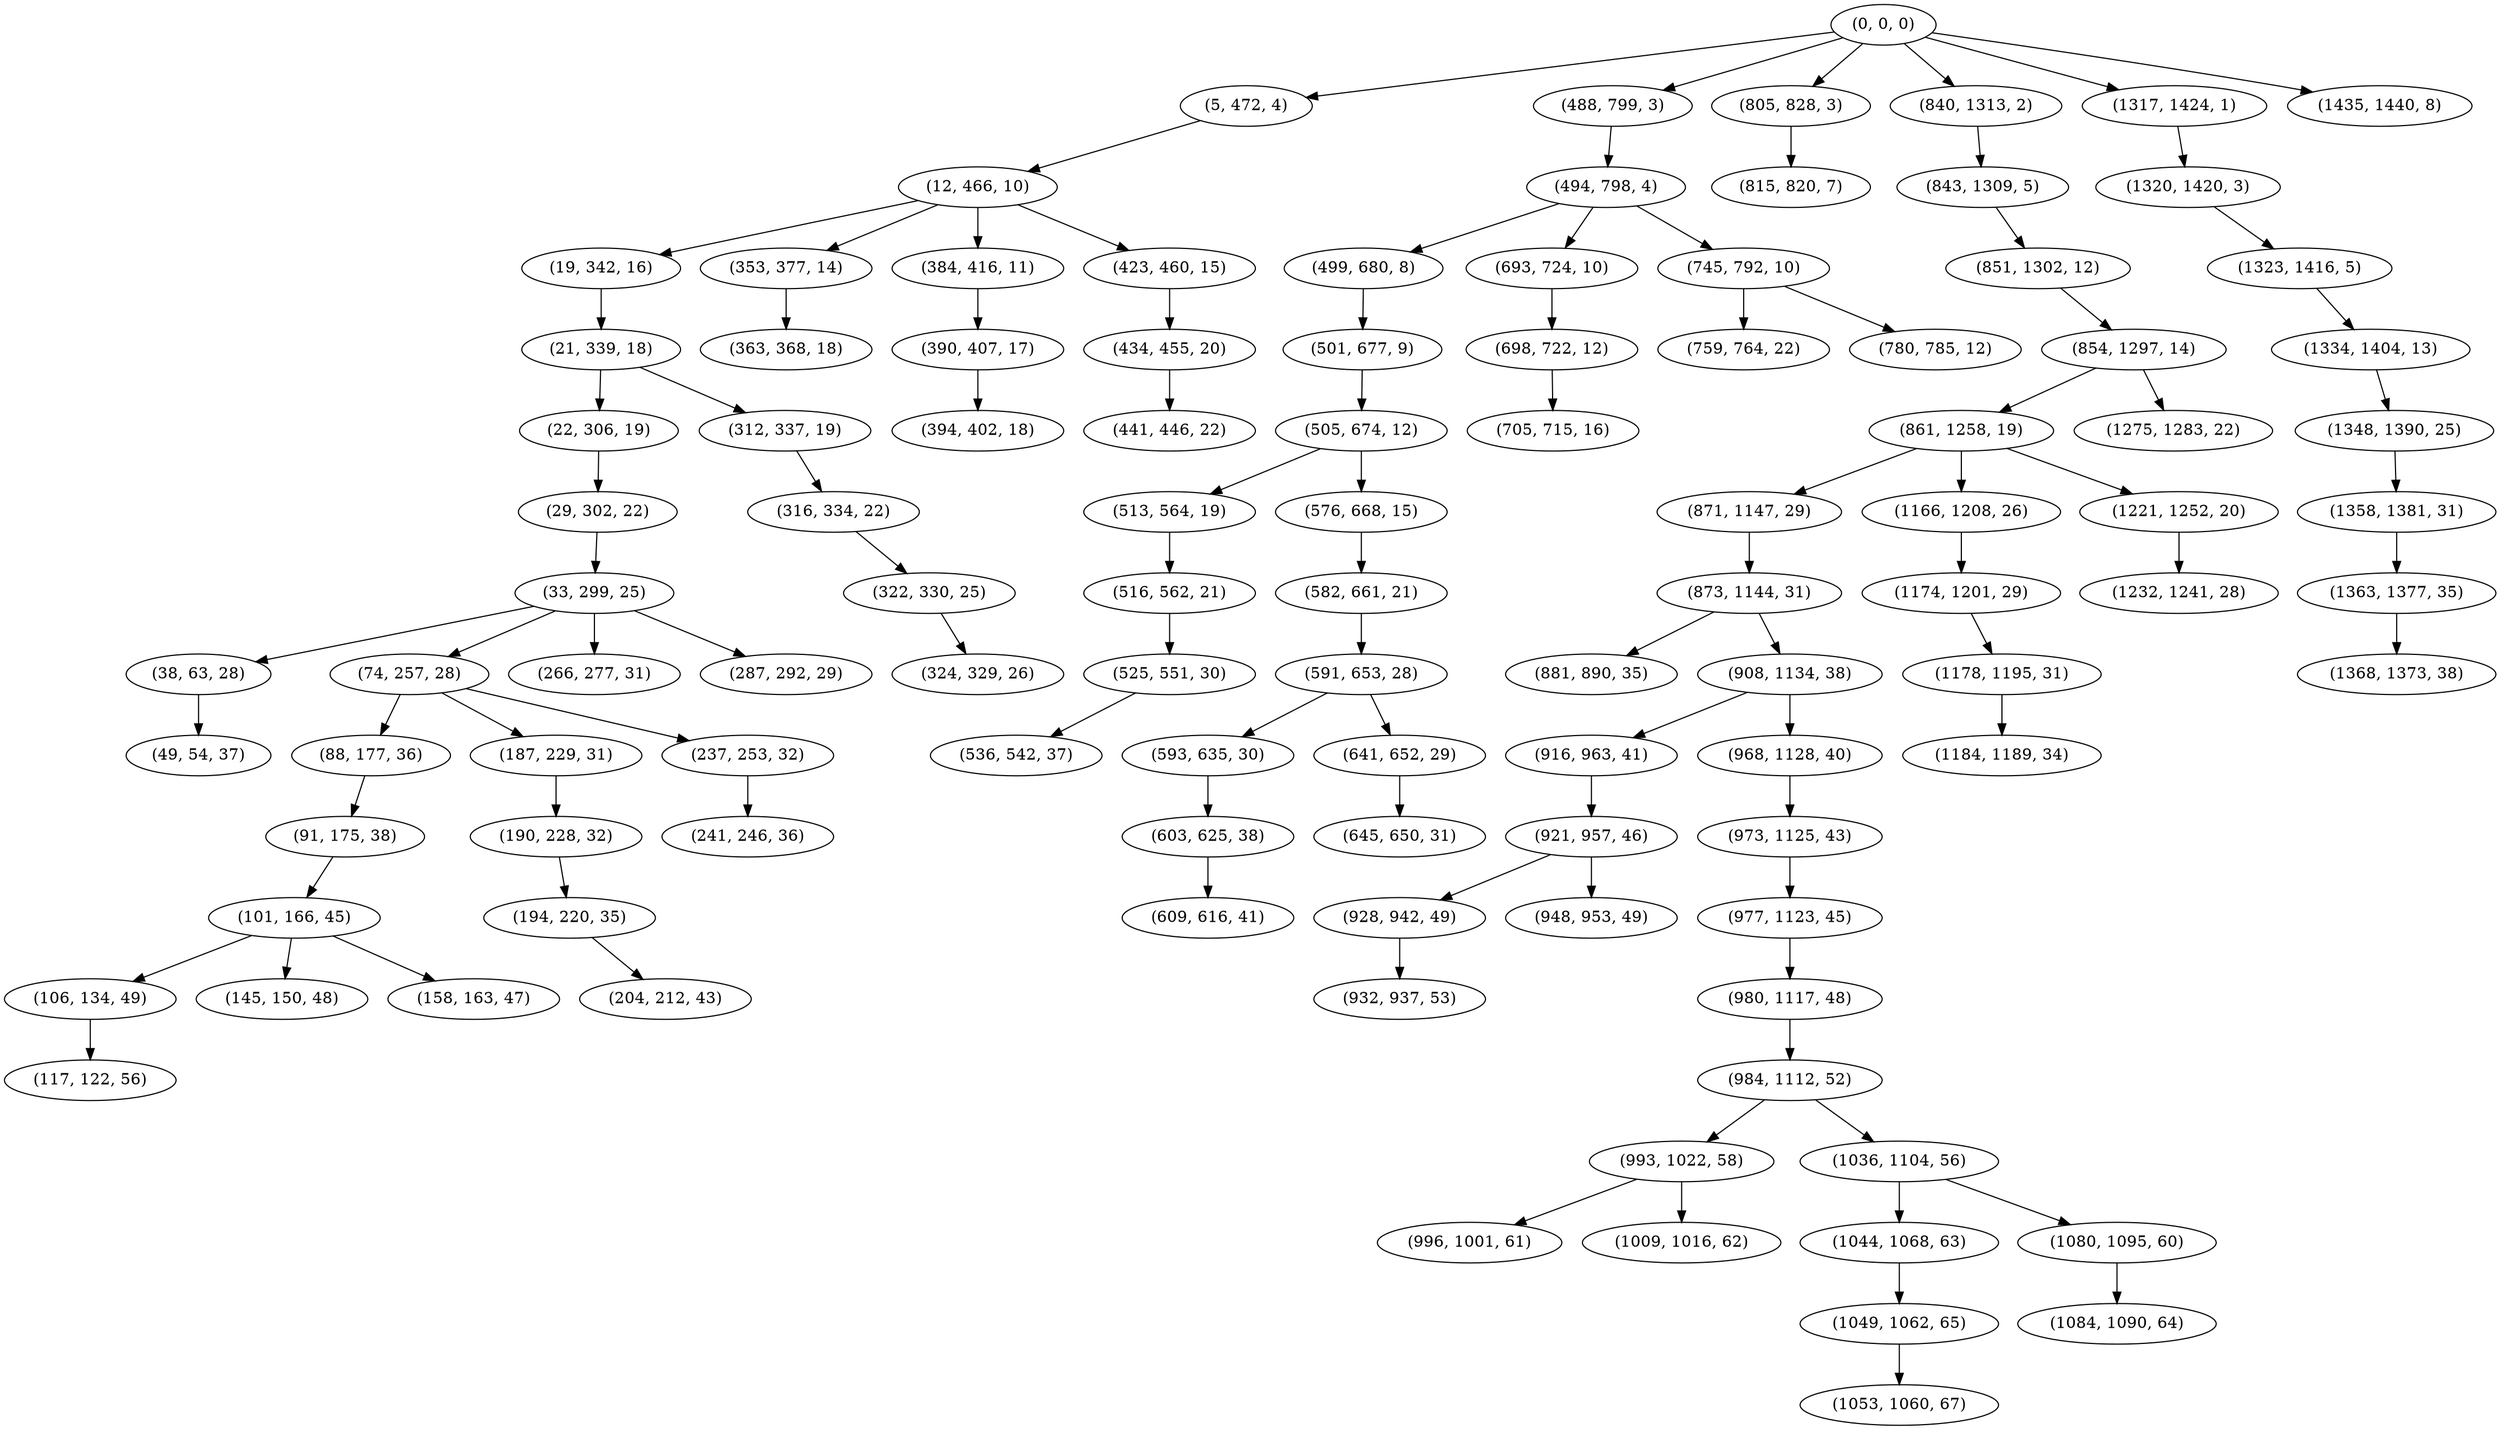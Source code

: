 digraph tree {
    "(0, 0, 0)";
    "(5, 472, 4)";
    "(12, 466, 10)";
    "(19, 342, 16)";
    "(21, 339, 18)";
    "(22, 306, 19)";
    "(29, 302, 22)";
    "(33, 299, 25)";
    "(38, 63, 28)";
    "(49, 54, 37)";
    "(74, 257, 28)";
    "(88, 177, 36)";
    "(91, 175, 38)";
    "(101, 166, 45)";
    "(106, 134, 49)";
    "(117, 122, 56)";
    "(145, 150, 48)";
    "(158, 163, 47)";
    "(187, 229, 31)";
    "(190, 228, 32)";
    "(194, 220, 35)";
    "(204, 212, 43)";
    "(237, 253, 32)";
    "(241, 246, 36)";
    "(266, 277, 31)";
    "(287, 292, 29)";
    "(312, 337, 19)";
    "(316, 334, 22)";
    "(322, 330, 25)";
    "(324, 329, 26)";
    "(353, 377, 14)";
    "(363, 368, 18)";
    "(384, 416, 11)";
    "(390, 407, 17)";
    "(394, 402, 18)";
    "(423, 460, 15)";
    "(434, 455, 20)";
    "(441, 446, 22)";
    "(488, 799, 3)";
    "(494, 798, 4)";
    "(499, 680, 8)";
    "(501, 677, 9)";
    "(505, 674, 12)";
    "(513, 564, 19)";
    "(516, 562, 21)";
    "(525, 551, 30)";
    "(536, 542, 37)";
    "(576, 668, 15)";
    "(582, 661, 21)";
    "(591, 653, 28)";
    "(593, 635, 30)";
    "(603, 625, 38)";
    "(609, 616, 41)";
    "(641, 652, 29)";
    "(645, 650, 31)";
    "(693, 724, 10)";
    "(698, 722, 12)";
    "(705, 715, 16)";
    "(745, 792, 10)";
    "(759, 764, 22)";
    "(780, 785, 12)";
    "(805, 828, 3)";
    "(815, 820, 7)";
    "(840, 1313, 2)";
    "(843, 1309, 5)";
    "(851, 1302, 12)";
    "(854, 1297, 14)";
    "(861, 1258, 19)";
    "(871, 1147, 29)";
    "(873, 1144, 31)";
    "(881, 890, 35)";
    "(908, 1134, 38)";
    "(916, 963, 41)";
    "(921, 957, 46)";
    "(928, 942, 49)";
    "(932, 937, 53)";
    "(948, 953, 49)";
    "(968, 1128, 40)";
    "(973, 1125, 43)";
    "(977, 1123, 45)";
    "(980, 1117, 48)";
    "(984, 1112, 52)";
    "(993, 1022, 58)";
    "(996, 1001, 61)";
    "(1009, 1016, 62)";
    "(1036, 1104, 56)";
    "(1044, 1068, 63)";
    "(1049, 1062, 65)";
    "(1053, 1060, 67)";
    "(1080, 1095, 60)";
    "(1084, 1090, 64)";
    "(1166, 1208, 26)";
    "(1174, 1201, 29)";
    "(1178, 1195, 31)";
    "(1184, 1189, 34)";
    "(1221, 1252, 20)";
    "(1232, 1241, 28)";
    "(1275, 1283, 22)";
    "(1317, 1424, 1)";
    "(1320, 1420, 3)";
    "(1323, 1416, 5)";
    "(1334, 1404, 13)";
    "(1348, 1390, 25)";
    "(1358, 1381, 31)";
    "(1363, 1377, 35)";
    "(1368, 1373, 38)";
    "(1435, 1440, 8)";
    "(0, 0, 0)" -> "(5, 472, 4)";
    "(0, 0, 0)" -> "(488, 799, 3)";
    "(0, 0, 0)" -> "(805, 828, 3)";
    "(0, 0, 0)" -> "(840, 1313, 2)";
    "(0, 0, 0)" -> "(1317, 1424, 1)";
    "(0, 0, 0)" -> "(1435, 1440, 8)";
    "(5, 472, 4)" -> "(12, 466, 10)";
    "(12, 466, 10)" -> "(19, 342, 16)";
    "(12, 466, 10)" -> "(353, 377, 14)";
    "(12, 466, 10)" -> "(384, 416, 11)";
    "(12, 466, 10)" -> "(423, 460, 15)";
    "(19, 342, 16)" -> "(21, 339, 18)";
    "(21, 339, 18)" -> "(22, 306, 19)";
    "(21, 339, 18)" -> "(312, 337, 19)";
    "(22, 306, 19)" -> "(29, 302, 22)";
    "(29, 302, 22)" -> "(33, 299, 25)";
    "(33, 299, 25)" -> "(38, 63, 28)";
    "(33, 299, 25)" -> "(74, 257, 28)";
    "(33, 299, 25)" -> "(266, 277, 31)";
    "(33, 299, 25)" -> "(287, 292, 29)";
    "(38, 63, 28)" -> "(49, 54, 37)";
    "(74, 257, 28)" -> "(88, 177, 36)";
    "(74, 257, 28)" -> "(187, 229, 31)";
    "(74, 257, 28)" -> "(237, 253, 32)";
    "(88, 177, 36)" -> "(91, 175, 38)";
    "(91, 175, 38)" -> "(101, 166, 45)";
    "(101, 166, 45)" -> "(106, 134, 49)";
    "(101, 166, 45)" -> "(145, 150, 48)";
    "(101, 166, 45)" -> "(158, 163, 47)";
    "(106, 134, 49)" -> "(117, 122, 56)";
    "(187, 229, 31)" -> "(190, 228, 32)";
    "(190, 228, 32)" -> "(194, 220, 35)";
    "(194, 220, 35)" -> "(204, 212, 43)";
    "(237, 253, 32)" -> "(241, 246, 36)";
    "(312, 337, 19)" -> "(316, 334, 22)";
    "(316, 334, 22)" -> "(322, 330, 25)";
    "(322, 330, 25)" -> "(324, 329, 26)";
    "(353, 377, 14)" -> "(363, 368, 18)";
    "(384, 416, 11)" -> "(390, 407, 17)";
    "(390, 407, 17)" -> "(394, 402, 18)";
    "(423, 460, 15)" -> "(434, 455, 20)";
    "(434, 455, 20)" -> "(441, 446, 22)";
    "(488, 799, 3)" -> "(494, 798, 4)";
    "(494, 798, 4)" -> "(499, 680, 8)";
    "(494, 798, 4)" -> "(693, 724, 10)";
    "(494, 798, 4)" -> "(745, 792, 10)";
    "(499, 680, 8)" -> "(501, 677, 9)";
    "(501, 677, 9)" -> "(505, 674, 12)";
    "(505, 674, 12)" -> "(513, 564, 19)";
    "(505, 674, 12)" -> "(576, 668, 15)";
    "(513, 564, 19)" -> "(516, 562, 21)";
    "(516, 562, 21)" -> "(525, 551, 30)";
    "(525, 551, 30)" -> "(536, 542, 37)";
    "(576, 668, 15)" -> "(582, 661, 21)";
    "(582, 661, 21)" -> "(591, 653, 28)";
    "(591, 653, 28)" -> "(593, 635, 30)";
    "(591, 653, 28)" -> "(641, 652, 29)";
    "(593, 635, 30)" -> "(603, 625, 38)";
    "(603, 625, 38)" -> "(609, 616, 41)";
    "(641, 652, 29)" -> "(645, 650, 31)";
    "(693, 724, 10)" -> "(698, 722, 12)";
    "(698, 722, 12)" -> "(705, 715, 16)";
    "(745, 792, 10)" -> "(759, 764, 22)";
    "(745, 792, 10)" -> "(780, 785, 12)";
    "(805, 828, 3)" -> "(815, 820, 7)";
    "(840, 1313, 2)" -> "(843, 1309, 5)";
    "(843, 1309, 5)" -> "(851, 1302, 12)";
    "(851, 1302, 12)" -> "(854, 1297, 14)";
    "(854, 1297, 14)" -> "(861, 1258, 19)";
    "(854, 1297, 14)" -> "(1275, 1283, 22)";
    "(861, 1258, 19)" -> "(871, 1147, 29)";
    "(861, 1258, 19)" -> "(1166, 1208, 26)";
    "(861, 1258, 19)" -> "(1221, 1252, 20)";
    "(871, 1147, 29)" -> "(873, 1144, 31)";
    "(873, 1144, 31)" -> "(881, 890, 35)";
    "(873, 1144, 31)" -> "(908, 1134, 38)";
    "(908, 1134, 38)" -> "(916, 963, 41)";
    "(908, 1134, 38)" -> "(968, 1128, 40)";
    "(916, 963, 41)" -> "(921, 957, 46)";
    "(921, 957, 46)" -> "(928, 942, 49)";
    "(921, 957, 46)" -> "(948, 953, 49)";
    "(928, 942, 49)" -> "(932, 937, 53)";
    "(968, 1128, 40)" -> "(973, 1125, 43)";
    "(973, 1125, 43)" -> "(977, 1123, 45)";
    "(977, 1123, 45)" -> "(980, 1117, 48)";
    "(980, 1117, 48)" -> "(984, 1112, 52)";
    "(984, 1112, 52)" -> "(993, 1022, 58)";
    "(984, 1112, 52)" -> "(1036, 1104, 56)";
    "(993, 1022, 58)" -> "(996, 1001, 61)";
    "(993, 1022, 58)" -> "(1009, 1016, 62)";
    "(1036, 1104, 56)" -> "(1044, 1068, 63)";
    "(1036, 1104, 56)" -> "(1080, 1095, 60)";
    "(1044, 1068, 63)" -> "(1049, 1062, 65)";
    "(1049, 1062, 65)" -> "(1053, 1060, 67)";
    "(1080, 1095, 60)" -> "(1084, 1090, 64)";
    "(1166, 1208, 26)" -> "(1174, 1201, 29)";
    "(1174, 1201, 29)" -> "(1178, 1195, 31)";
    "(1178, 1195, 31)" -> "(1184, 1189, 34)";
    "(1221, 1252, 20)" -> "(1232, 1241, 28)";
    "(1317, 1424, 1)" -> "(1320, 1420, 3)";
    "(1320, 1420, 3)" -> "(1323, 1416, 5)";
    "(1323, 1416, 5)" -> "(1334, 1404, 13)";
    "(1334, 1404, 13)" -> "(1348, 1390, 25)";
    "(1348, 1390, 25)" -> "(1358, 1381, 31)";
    "(1358, 1381, 31)" -> "(1363, 1377, 35)";
    "(1363, 1377, 35)" -> "(1368, 1373, 38)";
}

